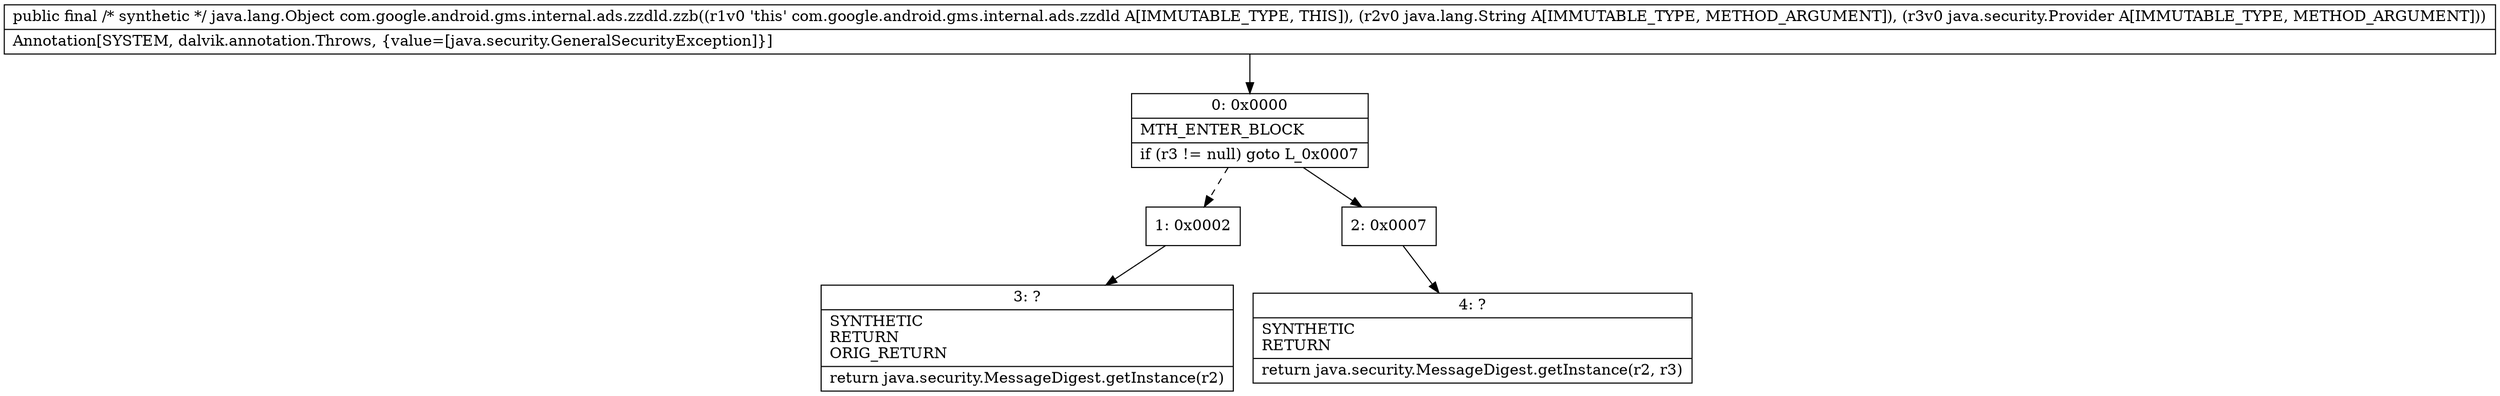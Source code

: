 digraph "CFG forcom.google.android.gms.internal.ads.zzdld.zzb(Ljava\/lang\/String;Ljava\/security\/Provider;)Ljava\/lang\/Object;" {
Node_0 [shape=record,label="{0\:\ 0x0000|MTH_ENTER_BLOCK\l|if (r3 != null) goto L_0x0007\l}"];
Node_1 [shape=record,label="{1\:\ 0x0002}"];
Node_2 [shape=record,label="{2\:\ 0x0007}"];
Node_3 [shape=record,label="{3\:\ ?|SYNTHETIC\lRETURN\lORIG_RETURN\l|return java.security.MessageDigest.getInstance(r2)\l}"];
Node_4 [shape=record,label="{4\:\ ?|SYNTHETIC\lRETURN\l|return java.security.MessageDigest.getInstance(r2, r3)\l}"];
MethodNode[shape=record,label="{public final \/* synthetic *\/ java.lang.Object com.google.android.gms.internal.ads.zzdld.zzb((r1v0 'this' com.google.android.gms.internal.ads.zzdld A[IMMUTABLE_TYPE, THIS]), (r2v0 java.lang.String A[IMMUTABLE_TYPE, METHOD_ARGUMENT]), (r3v0 java.security.Provider A[IMMUTABLE_TYPE, METHOD_ARGUMENT]))  | Annotation[SYSTEM, dalvik.annotation.Throws, \{value=[java.security.GeneralSecurityException]\}]\l}"];
MethodNode -> Node_0;
Node_0 -> Node_1[style=dashed];
Node_0 -> Node_2;
Node_1 -> Node_3;
Node_2 -> Node_4;
}

